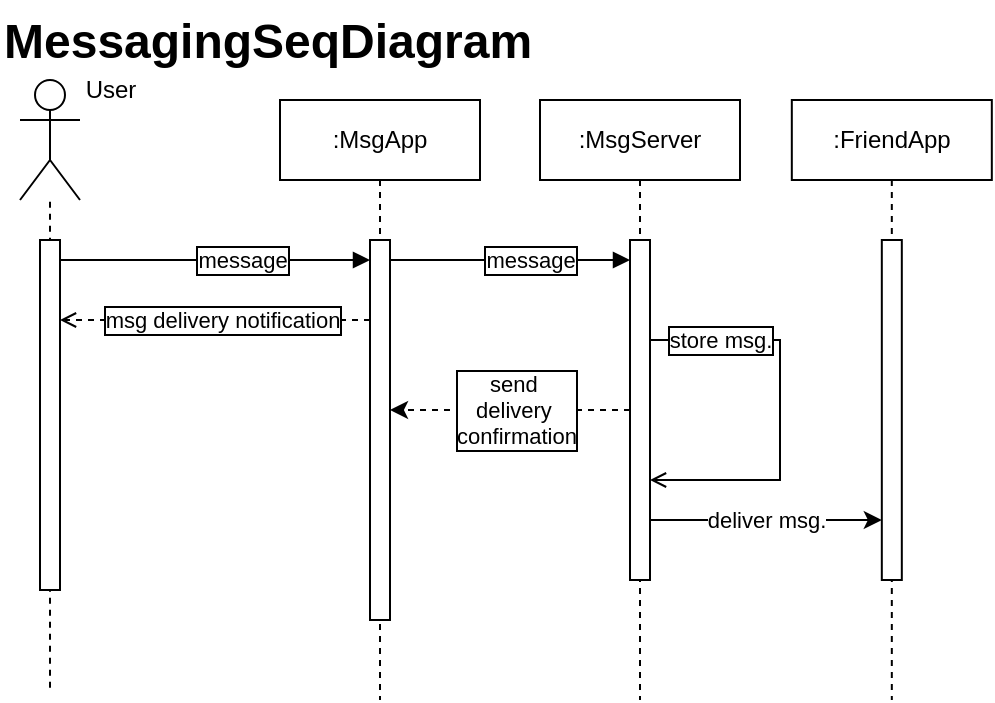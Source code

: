 <mxfile version="24.7.17">
  <diagram name="Page-1" id="2YBvvXClWsGukQMizWep">
    <mxGraphModel dx="714" dy="381" grid="1" gridSize="10" guides="1" tooltips="1" connect="1" arrows="1" fold="1" page="1" pageScale="1" pageWidth="850" pageHeight="1100" math="0" shadow="0">
      <root>
        <mxCell id="0" />
        <mxCell id="1" parent="0" />
        <mxCell id="bWU9d0jV7mKPgHIE6001-19" value="" style="endArrow=none;dashed=1;html=1;rounded=0;" parent="1" target="bWU9d0jV7mKPgHIE6001-10" edge="1">
          <mxGeometry width="50" height="50" relative="1" as="geometry">
            <mxPoint x="115" y="383.896" as="sourcePoint" />
            <mxPoint x="180" y="190" as="targetPoint" />
          </mxGeometry>
        </mxCell>
        <mxCell id="aM9ryv3xv72pqoxQDRHE-1" value=":MsgApp" style="shape=umlLifeline;perimeter=lifelinePerimeter;whiteSpace=wrap;html=1;container=0;dropTarget=0;collapsible=0;recursiveResize=0;outlineConnect=0;portConstraint=eastwest;newEdgeStyle={&quot;edgeStyle&quot;:&quot;elbowEdgeStyle&quot;,&quot;elbow&quot;:&quot;vertical&quot;,&quot;curved&quot;:0,&quot;rounded&quot;:0};" parent="1" vertex="1">
          <mxGeometry x="230" y="90" width="100" height="300" as="geometry" />
        </mxCell>
        <mxCell id="aM9ryv3xv72pqoxQDRHE-2" value="" style="html=1;points=[];perimeter=orthogonalPerimeter;outlineConnect=0;targetShapes=umlLifeline;portConstraint=eastwest;newEdgeStyle={&quot;edgeStyle&quot;:&quot;elbowEdgeStyle&quot;,&quot;elbow&quot;:&quot;vertical&quot;,&quot;curved&quot;:0,&quot;rounded&quot;:0};" parent="aM9ryv3xv72pqoxQDRHE-1" vertex="1">
          <mxGeometry x="45" y="70" width="10" height="190" as="geometry" />
        </mxCell>
        <mxCell id="aM9ryv3xv72pqoxQDRHE-5" value=":MsgServer" style="shape=umlLifeline;perimeter=lifelinePerimeter;whiteSpace=wrap;html=1;container=0;dropTarget=0;collapsible=0;recursiveResize=0;outlineConnect=0;portConstraint=eastwest;newEdgeStyle={&quot;edgeStyle&quot;:&quot;elbowEdgeStyle&quot;,&quot;elbow&quot;:&quot;vertical&quot;,&quot;curved&quot;:0,&quot;rounded&quot;:0};" parent="1" vertex="1">
          <mxGeometry x="360" y="90" width="100" height="300" as="geometry" />
        </mxCell>
        <mxCell id="bWU9d0jV7mKPgHIE6001-7" style="edgeStyle=elbowEdgeStyle;rounded=0;orthogonalLoop=1;jettySize=auto;html=1;elbow=vertical;curved=0;endArrow=open;endFill=0;" parent="aM9ryv3xv72pqoxQDRHE-5" source="aM9ryv3xv72pqoxQDRHE-6" target="aM9ryv3xv72pqoxQDRHE-6" edge="1">
          <mxGeometry relative="1" as="geometry">
            <mxPoint x="120" y="120" as="targetPoint" />
            <Array as="points">
              <mxPoint x="120" y="120" />
            </Array>
          </mxGeometry>
        </mxCell>
        <mxCell id="bWU9d0jV7mKPgHIE6001-9" value="store msg." style="edgeLabel;html=1;align=center;verticalAlign=middle;resizable=0;points=[];labelBorderColor=default;" parent="bWU9d0jV7mKPgHIE6001-7" vertex="1" connectable="0">
          <mxGeometry x="-0.092" y="1" relative="1" as="geometry">
            <mxPoint x="-31" y="-26" as="offset" />
          </mxGeometry>
        </mxCell>
        <mxCell id="aM9ryv3xv72pqoxQDRHE-6" value="" style="html=1;points=[];perimeter=orthogonalPerimeter;outlineConnect=0;targetShapes=umlLifeline;portConstraint=eastwest;newEdgeStyle={&quot;edgeStyle&quot;:&quot;elbowEdgeStyle&quot;,&quot;elbow&quot;:&quot;vertical&quot;,&quot;curved&quot;:0,&quot;rounded&quot;:0};" parent="aM9ryv3xv72pqoxQDRHE-5" vertex="1">
          <mxGeometry x="45" y="70" width="10" height="170" as="geometry" />
        </mxCell>
        <mxCell id="aM9ryv3xv72pqoxQDRHE-7" value="" style="html=1;verticalAlign=bottom;endArrow=block;edgeStyle=elbowEdgeStyle;elbow=vertical;curved=0;rounded=0;" parent="1" source="aM9ryv3xv72pqoxQDRHE-2" target="aM9ryv3xv72pqoxQDRHE-6" edge="1">
          <mxGeometry relative="1" as="geometry">
            <mxPoint x="335" y="180" as="sourcePoint" />
            <Array as="points">
              <mxPoint x="320" y="170" />
            </Array>
          </mxGeometry>
        </mxCell>
        <mxCell id="ALWpK3OOWJCGZS6aAfyO-3" value="message" style="edgeLabel;html=1;align=center;verticalAlign=middle;resizable=0;points=[];labelBorderColor=default;" parent="aM9ryv3xv72pqoxQDRHE-7" vertex="1" connectable="0">
          <mxGeometry x="0.169" relative="1" as="geometry">
            <mxPoint as="offset" />
          </mxGeometry>
        </mxCell>
        <mxCell id="ALWpK3OOWJCGZS6aAfyO-4" value=":FriendApp" style="shape=umlLifeline;perimeter=lifelinePerimeter;whiteSpace=wrap;html=1;container=0;dropTarget=0;collapsible=0;recursiveResize=0;outlineConnect=0;portConstraint=eastwest;newEdgeStyle={&quot;edgeStyle&quot;:&quot;elbowEdgeStyle&quot;,&quot;elbow&quot;:&quot;vertical&quot;,&quot;curved&quot;:0,&quot;rounded&quot;:0};" parent="1" vertex="1">
          <mxGeometry x="485.91" y="90" width="100" height="300" as="geometry" />
        </mxCell>
        <mxCell id="ALWpK3OOWJCGZS6aAfyO-5" value="" style="html=1;points=[];perimeter=orthogonalPerimeter;outlineConnect=0;targetShapes=umlLifeline;portConstraint=eastwest;newEdgeStyle={&quot;edgeStyle&quot;:&quot;elbowEdgeStyle&quot;,&quot;elbow&quot;:&quot;vertical&quot;,&quot;curved&quot;:0,&quot;rounded&quot;:0};" parent="ALWpK3OOWJCGZS6aAfyO-4" vertex="1">
          <mxGeometry x="45" y="70" width="10" height="170" as="geometry" />
        </mxCell>
        <mxCell id="ALWpK3OOWJCGZS6aAfyO-10" style="edgeStyle=elbowEdgeStyle;rounded=0;orthogonalLoop=1;jettySize=auto;html=1;elbow=vertical;curved=0;dashed=1;" parent="1" source="aM9ryv3xv72pqoxQDRHE-6" target="aM9ryv3xv72pqoxQDRHE-2" edge="1">
          <mxGeometry relative="1" as="geometry" />
        </mxCell>
        <mxCell id="ALWpK3OOWJCGZS6aAfyO-11" value="send&amp;nbsp;&lt;div&gt;delivery&amp;nbsp;&lt;/div&gt;&lt;div&gt;confirmation&lt;/div&gt;" style="edgeLabel;html=1;align=center;verticalAlign=middle;resizable=0;points=[];labelBorderColor=default;" parent="ALWpK3OOWJCGZS6aAfyO-10" vertex="1" connectable="0">
          <mxGeometry x="-0.219" relative="1" as="geometry">
            <mxPoint x="-10" as="offset" />
          </mxGeometry>
        </mxCell>
        <mxCell id="ALWpK3OOWJCGZS6aAfyO-12" value="" style="edgeStyle=elbowEdgeStyle;rounded=0;orthogonalLoop=1;jettySize=auto;html=1;elbow=vertical;curved=0;dashed=1;endArrow=open;endFill=0;" parent="1" source="aM9ryv3xv72pqoxQDRHE-2" target="bWU9d0jV7mKPgHIE6001-13" edge="1">
          <mxGeometry relative="1" as="geometry">
            <Array as="points">
              <mxPoint x="190" y="200" />
            </Array>
            <mxPoint x="150" y="200" as="targetPoint" />
          </mxGeometry>
        </mxCell>
        <mxCell id="ALWpK3OOWJCGZS6aAfyO-13" value="msg delivery notification" style="edgeLabel;html=1;align=center;verticalAlign=middle;resizable=0;points=[];labelBorderColor=default;" parent="ALWpK3OOWJCGZS6aAfyO-12" vertex="1" connectable="0">
          <mxGeometry x="-0.159" y="-1" relative="1" as="geometry">
            <mxPoint x="-9" y="1" as="offset" />
          </mxGeometry>
        </mxCell>
        <mxCell id="bWU9d0jV7mKPgHIE6001-5" value="" style="html=1;verticalAlign=bottom;endArrow=block;edgeStyle=elbowEdgeStyle;elbow=vertical;curved=0;rounded=0;" parent="1" source="bWU9d0jV7mKPgHIE6001-13" target="aM9ryv3xv72pqoxQDRHE-2" edge="1">
          <mxGeometry relative="1" as="geometry">
            <mxPoint x="150" y="170" as="sourcePoint" />
            <Array as="points">
              <mxPoint x="175" y="170" />
            </Array>
            <mxPoint x="260" y="170" as="targetPoint" />
          </mxGeometry>
        </mxCell>
        <mxCell id="bWU9d0jV7mKPgHIE6001-6" value="message" style="edgeLabel;html=1;align=center;verticalAlign=middle;resizable=0;points=[];labelBorderColor=default;" parent="bWU9d0jV7mKPgHIE6001-5" vertex="1" connectable="0">
          <mxGeometry x="0.169" relative="1" as="geometry">
            <mxPoint as="offset" />
          </mxGeometry>
        </mxCell>
        <mxCell id="bWU9d0jV7mKPgHIE6001-10" value="" style="shape=umlActor;verticalLabelPosition=bottom;verticalAlign=top;html=1;outlineConnect=0;" parent="1" vertex="1">
          <mxGeometry x="100" y="80" width="30" height="60" as="geometry" />
        </mxCell>
        <mxCell id="bWU9d0jV7mKPgHIE6001-11" value="deliver msg." style="edgeStyle=elbowEdgeStyle;rounded=0;orthogonalLoop=1;jettySize=auto;html=1;elbow=vertical;curved=0;" parent="1" source="aM9ryv3xv72pqoxQDRHE-6" target="ALWpK3OOWJCGZS6aAfyO-5" edge="1">
          <mxGeometry relative="1" as="geometry">
            <Array as="points">
              <mxPoint x="480" y="300" />
            </Array>
          </mxGeometry>
        </mxCell>
        <mxCell id="bWU9d0jV7mKPgHIE6001-13" value="" style="html=1;points=[];perimeter=orthogonalPerimeter;outlineConnect=0;targetShapes=umlLifeline;portConstraint=eastwest;newEdgeStyle={&quot;edgeStyle&quot;:&quot;elbowEdgeStyle&quot;,&quot;elbow&quot;:&quot;vertical&quot;,&quot;curved&quot;:0,&quot;rounded&quot;:0};" parent="1" vertex="1">
          <mxGeometry x="110" y="160" width="10" height="175" as="geometry" />
        </mxCell>
        <mxCell id="bWU9d0jV7mKPgHIE6001-20" value="User" style="text;html=1;align=center;verticalAlign=middle;resizable=0;points=[];autosize=1;strokeColor=none;fillColor=none;" parent="1" vertex="1">
          <mxGeometry x="120" y="70" width="50" height="30" as="geometry" />
        </mxCell>
        <mxCell id="VwzscEvo_6ol7Wr9hwQe-1" value="&lt;h1 style=&quot;margin-top: 0px;&quot;&gt;MessagingSeqDiagram&lt;/h1&gt;&lt;p&gt;&lt;br&gt;&lt;/p&gt;" style="text;html=1;whiteSpace=wrap;overflow=hidden;rounded=0;" vertex="1" parent="1">
          <mxGeometry x="90" y="40" width="380" height="40" as="geometry" />
        </mxCell>
      </root>
    </mxGraphModel>
  </diagram>
</mxfile>
